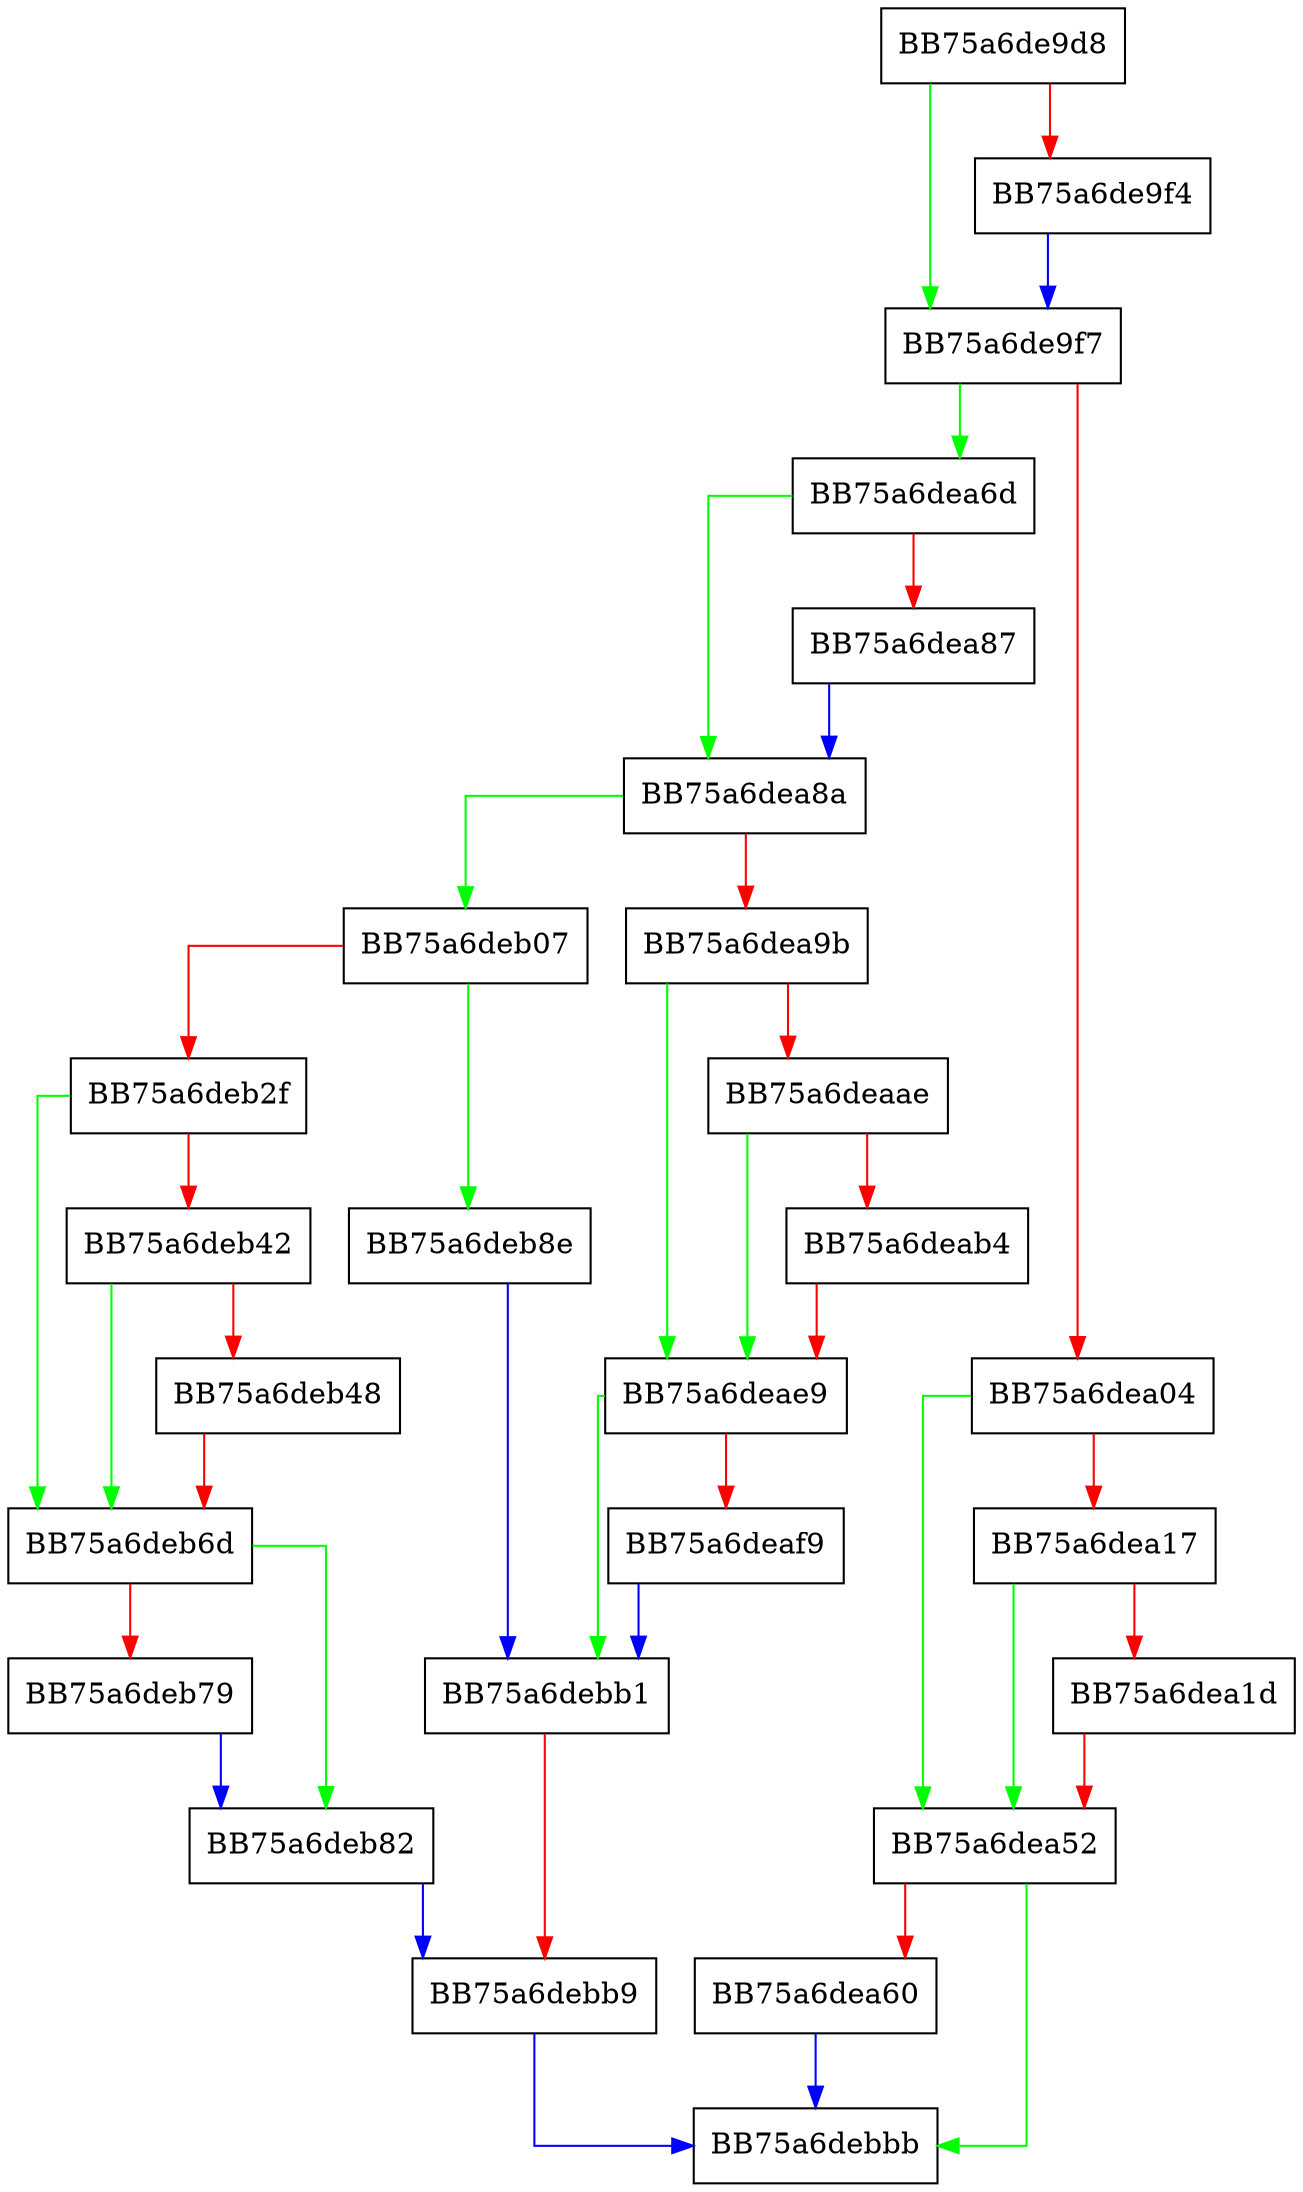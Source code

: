 digraph VersionInfo {
  node [shape="box"];
  graph [splines=ortho];
  BB75a6de9d8 -> BB75a6de9f7 [color="green"];
  BB75a6de9d8 -> BB75a6de9f4 [color="red"];
  BB75a6de9f4 -> BB75a6de9f7 [color="blue"];
  BB75a6de9f7 -> BB75a6dea6d [color="green"];
  BB75a6de9f7 -> BB75a6dea04 [color="red"];
  BB75a6dea04 -> BB75a6dea52 [color="green"];
  BB75a6dea04 -> BB75a6dea17 [color="red"];
  BB75a6dea17 -> BB75a6dea52 [color="green"];
  BB75a6dea17 -> BB75a6dea1d [color="red"];
  BB75a6dea1d -> BB75a6dea52 [color="red"];
  BB75a6dea52 -> BB75a6debbb [color="green"];
  BB75a6dea52 -> BB75a6dea60 [color="red"];
  BB75a6dea60 -> BB75a6debbb [color="blue"];
  BB75a6dea6d -> BB75a6dea8a [color="green"];
  BB75a6dea6d -> BB75a6dea87 [color="red"];
  BB75a6dea87 -> BB75a6dea8a [color="blue"];
  BB75a6dea8a -> BB75a6deb07 [color="green"];
  BB75a6dea8a -> BB75a6dea9b [color="red"];
  BB75a6dea9b -> BB75a6deae9 [color="green"];
  BB75a6dea9b -> BB75a6deaae [color="red"];
  BB75a6deaae -> BB75a6deae9 [color="green"];
  BB75a6deaae -> BB75a6deab4 [color="red"];
  BB75a6deab4 -> BB75a6deae9 [color="red"];
  BB75a6deae9 -> BB75a6debb1 [color="green"];
  BB75a6deae9 -> BB75a6deaf9 [color="red"];
  BB75a6deaf9 -> BB75a6debb1 [color="blue"];
  BB75a6deb07 -> BB75a6deb8e [color="green"];
  BB75a6deb07 -> BB75a6deb2f [color="red"];
  BB75a6deb2f -> BB75a6deb6d [color="green"];
  BB75a6deb2f -> BB75a6deb42 [color="red"];
  BB75a6deb42 -> BB75a6deb6d [color="green"];
  BB75a6deb42 -> BB75a6deb48 [color="red"];
  BB75a6deb48 -> BB75a6deb6d [color="red"];
  BB75a6deb6d -> BB75a6deb82 [color="green"];
  BB75a6deb6d -> BB75a6deb79 [color="red"];
  BB75a6deb79 -> BB75a6deb82 [color="blue"];
  BB75a6deb82 -> BB75a6debb9 [color="blue"];
  BB75a6deb8e -> BB75a6debb1 [color="blue"];
  BB75a6debb1 -> BB75a6debb9 [color="red"];
  BB75a6debb9 -> BB75a6debbb [color="blue"];
}
